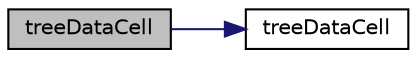 digraph "treeDataCell"
{
  bgcolor="transparent";
  edge [fontname="Helvetica",fontsize="10",labelfontname="Helvetica",labelfontsize="10"];
  node [fontname="Helvetica",fontsize="10",shape=record];
  rankdir="LR";
  Node1 [label="treeDataCell",height=0.2,width=0.4,color="black", fillcolor="grey75", style="filled", fontcolor="black"];
  Node1 -> Node2 [color="midnightblue",fontsize="10",style="solid",fontname="Helvetica"];
  Node2 [label="treeDataCell",height=0.2,width=0.4,color="black",URL="$a02763.html#a645251a039cdbcb9d7621445b6aeb459",tooltip="Construct from mesh and subset of cells. "];
}
